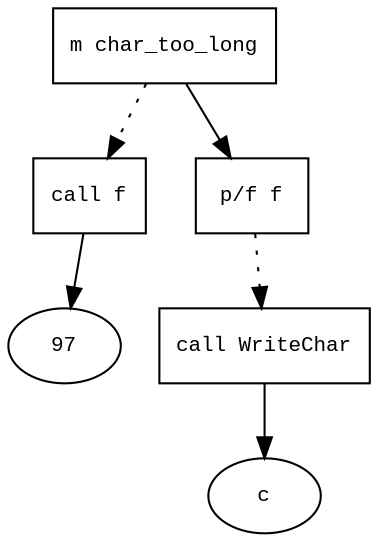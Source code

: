 digraph AST {
  graph [fontname="Times New Roman",fontsize=10];
  node  [fontname="Courier New",fontsize=10];
  edge  [fontname="Times New Roman",fontsize=10];

  node0 [label="m char_too_long",shape=box];
  node8 [label="call f",shape=box];
  node9 [label="97",shape=ellipse];
  node8->node9;
  node0 -> node8 [style=dotted];
  node2 [label="p/f f",shape=box];
  node4 [label="call WriteChar",shape=box];
  node5 [label="c",shape=ellipse];
  node4->node5;
  node2 -> node4 [style=dotted];
  node0 -> node2;
}

